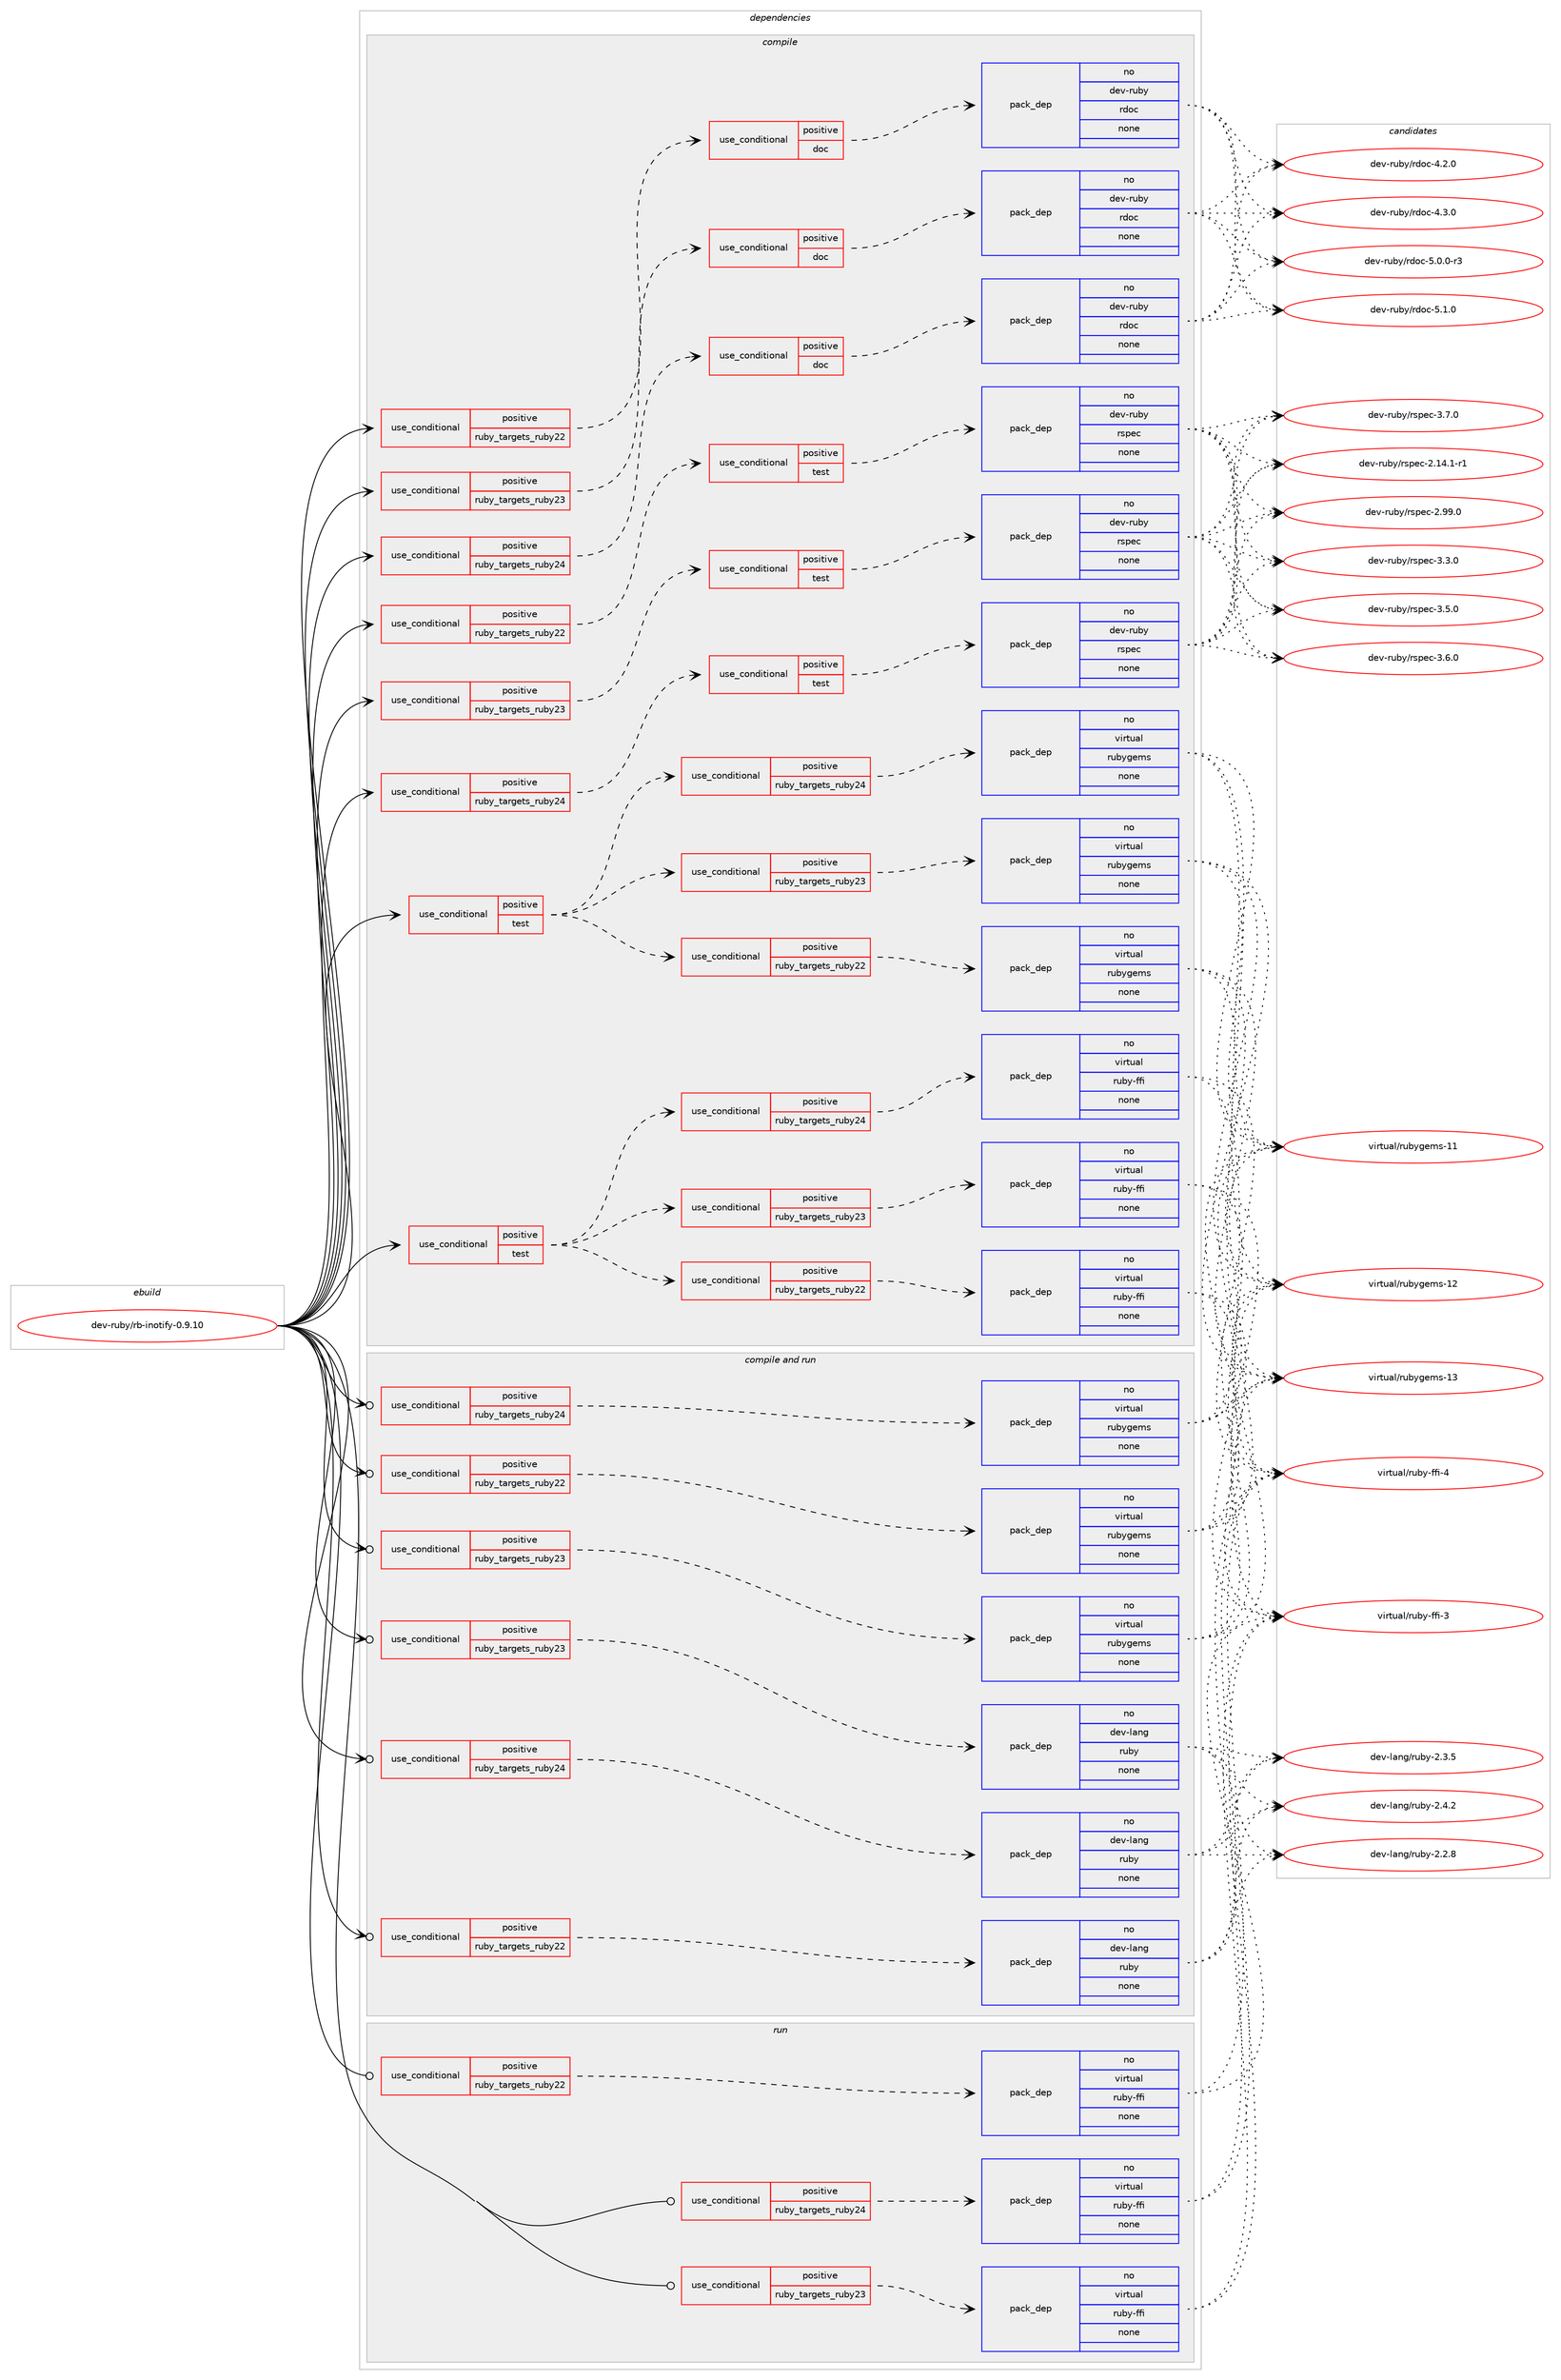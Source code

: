 digraph prolog {

# *************
# Graph options
# *************

newrank=true;
concentrate=true;
compound=true;
graph [rankdir=LR,fontname=Helvetica,fontsize=10,ranksep=1.5];#, ranksep=2.5, nodesep=0.2];
edge  [arrowhead=vee];
node  [fontname=Helvetica,fontsize=10];

# **********
# The ebuild
# **********

subgraph cluster_leftcol {
color=gray;
rank=same;
label=<<i>ebuild</i>>;
id [label="dev-ruby/rb-inotify-0.9.10", color=red, width=4, href="../dev-ruby/rb-inotify-0.9.10.svg"];
}

# ****************
# The dependencies
# ****************

subgraph cluster_midcol {
color=gray;
label=<<i>dependencies</i>>;
subgraph cluster_compile {
fillcolor="#eeeeee";
style=filled;
label=<<i>compile</i>>;
subgraph cond67509 {
dependency259600 [label=<<TABLE BORDER="0" CELLBORDER="1" CELLSPACING="0" CELLPADDING="4"><TR><TD ROWSPAN="3" CELLPADDING="10">use_conditional</TD></TR><TR><TD>positive</TD></TR><TR><TD>ruby_targets_ruby22</TD></TR></TABLE>>, shape=none, color=red];
subgraph cond67510 {
dependency259601 [label=<<TABLE BORDER="0" CELLBORDER="1" CELLSPACING="0" CELLPADDING="4"><TR><TD ROWSPAN="3" CELLPADDING="10">use_conditional</TD></TR><TR><TD>positive</TD></TR><TR><TD>doc</TD></TR></TABLE>>, shape=none, color=red];
subgraph pack187977 {
dependency259602 [label=<<TABLE BORDER="0" CELLBORDER="1" CELLSPACING="0" CELLPADDING="4" WIDTH="220"><TR><TD ROWSPAN="6" CELLPADDING="30">pack_dep</TD></TR><TR><TD WIDTH="110">no</TD></TR><TR><TD>dev-ruby</TD></TR><TR><TD>rdoc</TD></TR><TR><TD>none</TD></TR><TR><TD></TD></TR></TABLE>>, shape=none, color=blue];
}
dependency259601:e -> dependency259602:w [weight=20,style="dashed",arrowhead="vee"];
}
dependency259600:e -> dependency259601:w [weight=20,style="dashed",arrowhead="vee"];
}
id:e -> dependency259600:w [weight=20,style="solid",arrowhead="vee"];
subgraph cond67511 {
dependency259603 [label=<<TABLE BORDER="0" CELLBORDER="1" CELLSPACING="0" CELLPADDING="4"><TR><TD ROWSPAN="3" CELLPADDING="10">use_conditional</TD></TR><TR><TD>positive</TD></TR><TR><TD>ruby_targets_ruby22</TD></TR></TABLE>>, shape=none, color=red];
subgraph cond67512 {
dependency259604 [label=<<TABLE BORDER="0" CELLBORDER="1" CELLSPACING="0" CELLPADDING="4"><TR><TD ROWSPAN="3" CELLPADDING="10">use_conditional</TD></TR><TR><TD>positive</TD></TR><TR><TD>test</TD></TR></TABLE>>, shape=none, color=red];
subgraph pack187978 {
dependency259605 [label=<<TABLE BORDER="0" CELLBORDER="1" CELLSPACING="0" CELLPADDING="4" WIDTH="220"><TR><TD ROWSPAN="6" CELLPADDING="30">pack_dep</TD></TR><TR><TD WIDTH="110">no</TD></TR><TR><TD>dev-ruby</TD></TR><TR><TD>rspec</TD></TR><TR><TD>none</TD></TR><TR><TD></TD></TR></TABLE>>, shape=none, color=blue];
}
dependency259604:e -> dependency259605:w [weight=20,style="dashed",arrowhead="vee"];
}
dependency259603:e -> dependency259604:w [weight=20,style="dashed",arrowhead="vee"];
}
id:e -> dependency259603:w [weight=20,style="solid",arrowhead="vee"];
subgraph cond67513 {
dependency259606 [label=<<TABLE BORDER="0" CELLBORDER="1" CELLSPACING="0" CELLPADDING="4"><TR><TD ROWSPAN="3" CELLPADDING="10">use_conditional</TD></TR><TR><TD>positive</TD></TR><TR><TD>ruby_targets_ruby23</TD></TR></TABLE>>, shape=none, color=red];
subgraph cond67514 {
dependency259607 [label=<<TABLE BORDER="0" CELLBORDER="1" CELLSPACING="0" CELLPADDING="4"><TR><TD ROWSPAN="3" CELLPADDING="10">use_conditional</TD></TR><TR><TD>positive</TD></TR><TR><TD>doc</TD></TR></TABLE>>, shape=none, color=red];
subgraph pack187979 {
dependency259608 [label=<<TABLE BORDER="0" CELLBORDER="1" CELLSPACING="0" CELLPADDING="4" WIDTH="220"><TR><TD ROWSPAN="6" CELLPADDING="30">pack_dep</TD></TR><TR><TD WIDTH="110">no</TD></TR><TR><TD>dev-ruby</TD></TR><TR><TD>rdoc</TD></TR><TR><TD>none</TD></TR><TR><TD></TD></TR></TABLE>>, shape=none, color=blue];
}
dependency259607:e -> dependency259608:w [weight=20,style="dashed",arrowhead="vee"];
}
dependency259606:e -> dependency259607:w [weight=20,style="dashed",arrowhead="vee"];
}
id:e -> dependency259606:w [weight=20,style="solid",arrowhead="vee"];
subgraph cond67515 {
dependency259609 [label=<<TABLE BORDER="0" CELLBORDER="1" CELLSPACING="0" CELLPADDING="4"><TR><TD ROWSPAN="3" CELLPADDING="10">use_conditional</TD></TR><TR><TD>positive</TD></TR><TR><TD>ruby_targets_ruby23</TD></TR></TABLE>>, shape=none, color=red];
subgraph cond67516 {
dependency259610 [label=<<TABLE BORDER="0" CELLBORDER="1" CELLSPACING="0" CELLPADDING="4"><TR><TD ROWSPAN="3" CELLPADDING="10">use_conditional</TD></TR><TR><TD>positive</TD></TR><TR><TD>test</TD></TR></TABLE>>, shape=none, color=red];
subgraph pack187980 {
dependency259611 [label=<<TABLE BORDER="0" CELLBORDER="1" CELLSPACING="0" CELLPADDING="4" WIDTH="220"><TR><TD ROWSPAN="6" CELLPADDING="30">pack_dep</TD></TR><TR><TD WIDTH="110">no</TD></TR><TR><TD>dev-ruby</TD></TR><TR><TD>rspec</TD></TR><TR><TD>none</TD></TR><TR><TD></TD></TR></TABLE>>, shape=none, color=blue];
}
dependency259610:e -> dependency259611:w [weight=20,style="dashed",arrowhead="vee"];
}
dependency259609:e -> dependency259610:w [weight=20,style="dashed",arrowhead="vee"];
}
id:e -> dependency259609:w [weight=20,style="solid",arrowhead="vee"];
subgraph cond67517 {
dependency259612 [label=<<TABLE BORDER="0" CELLBORDER="1" CELLSPACING="0" CELLPADDING="4"><TR><TD ROWSPAN="3" CELLPADDING="10">use_conditional</TD></TR><TR><TD>positive</TD></TR><TR><TD>ruby_targets_ruby24</TD></TR></TABLE>>, shape=none, color=red];
subgraph cond67518 {
dependency259613 [label=<<TABLE BORDER="0" CELLBORDER="1" CELLSPACING="0" CELLPADDING="4"><TR><TD ROWSPAN="3" CELLPADDING="10">use_conditional</TD></TR><TR><TD>positive</TD></TR><TR><TD>doc</TD></TR></TABLE>>, shape=none, color=red];
subgraph pack187981 {
dependency259614 [label=<<TABLE BORDER="0" CELLBORDER="1" CELLSPACING="0" CELLPADDING="4" WIDTH="220"><TR><TD ROWSPAN="6" CELLPADDING="30">pack_dep</TD></TR><TR><TD WIDTH="110">no</TD></TR><TR><TD>dev-ruby</TD></TR><TR><TD>rdoc</TD></TR><TR><TD>none</TD></TR><TR><TD></TD></TR></TABLE>>, shape=none, color=blue];
}
dependency259613:e -> dependency259614:w [weight=20,style="dashed",arrowhead="vee"];
}
dependency259612:e -> dependency259613:w [weight=20,style="dashed",arrowhead="vee"];
}
id:e -> dependency259612:w [weight=20,style="solid",arrowhead="vee"];
subgraph cond67519 {
dependency259615 [label=<<TABLE BORDER="0" CELLBORDER="1" CELLSPACING="0" CELLPADDING="4"><TR><TD ROWSPAN="3" CELLPADDING="10">use_conditional</TD></TR><TR><TD>positive</TD></TR><TR><TD>ruby_targets_ruby24</TD></TR></TABLE>>, shape=none, color=red];
subgraph cond67520 {
dependency259616 [label=<<TABLE BORDER="0" CELLBORDER="1" CELLSPACING="0" CELLPADDING="4"><TR><TD ROWSPAN="3" CELLPADDING="10">use_conditional</TD></TR><TR><TD>positive</TD></TR><TR><TD>test</TD></TR></TABLE>>, shape=none, color=red];
subgraph pack187982 {
dependency259617 [label=<<TABLE BORDER="0" CELLBORDER="1" CELLSPACING="0" CELLPADDING="4" WIDTH="220"><TR><TD ROWSPAN="6" CELLPADDING="30">pack_dep</TD></TR><TR><TD WIDTH="110">no</TD></TR><TR><TD>dev-ruby</TD></TR><TR><TD>rspec</TD></TR><TR><TD>none</TD></TR><TR><TD></TD></TR></TABLE>>, shape=none, color=blue];
}
dependency259616:e -> dependency259617:w [weight=20,style="dashed",arrowhead="vee"];
}
dependency259615:e -> dependency259616:w [weight=20,style="dashed",arrowhead="vee"];
}
id:e -> dependency259615:w [weight=20,style="solid",arrowhead="vee"];
subgraph cond67521 {
dependency259618 [label=<<TABLE BORDER="0" CELLBORDER="1" CELLSPACING="0" CELLPADDING="4"><TR><TD ROWSPAN="3" CELLPADDING="10">use_conditional</TD></TR><TR><TD>positive</TD></TR><TR><TD>test</TD></TR></TABLE>>, shape=none, color=red];
subgraph cond67522 {
dependency259619 [label=<<TABLE BORDER="0" CELLBORDER="1" CELLSPACING="0" CELLPADDING="4"><TR><TD ROWSPAN="3" CELLPADDING="10">use_conditional</TD></TR><TR><TD>positive</TD></TR><TR><TD>ruby_targets_ruby22</TD></TR></TABLE>>, shape=none, color=red];
subgraph pack187983 {
dependency259620 [label=<<TABLE BORDER="0" CELLBORDER="1" CELLSPACING="0" CELLPADDING="4" WIDTH="220"><TR><TD ROWSPAN="6" CELLPADDING="30">pack_dep</TD></TR><TR><TD WIDTH="110">no</TD></TR><TR><TD>virtual</TD></TR><TR><TD>ruby-ffi</TD></TR><TR><TD>none</TD></TR><TR><TD></TD></TR></TABLE>>, shape=none, color=blue];
}
dependency259619:e -> dependency259620:w [weight=20,style="dashed",arrowhead="vee"];
}
dependency259618:e -> dependency259619:w [weight=20,style="dashed",arrowhead="vee"];
subgraph cond67523 {
dependency259621 [label=<<TABLE BORDER="0" CELLBORDER="1" CELLSPACING="0" CELLPADDING="4"><TR><TD ROWSPAN="3" CELLPADDING="10">use_conditional</TD></TR><TR><TD>positive</TD></TR><TR><TD>ruby_targets_ruby23</TD></TR></TABLE>>, shape=none, color=red];
subgraph pack187984 {
dependency259622 [label=<<TABLE BORDER="0" CELLBORDER="1" CELLSPACING="0" CELLPADDING="4" WIDTH="220"><TR><TD ROWSPAN="6" CELLPADDING="30">pack_dep</TD></TR><TR><TD WIDTH="110">no</TD></TR><TR><TD>virtual</TD></TR><TR><TD>ruby-ffi</TD></TR><TR><TD>none</TD></TR><TR><TD></TD></TR></TABLE>>, shape=none, color=blue];
}
dependency259621:e -> dependency259622:w [weight=20,style="dashed",arrowhead="vee"];
}
dependency259618:e -> dependency259621:w [weight=20,style="dashed",arrowhead="vee"];
subgraph cond67524 {
dependency259623 [label=<<TABLE BORDER="0" CELLBORDER="1" CELLSPACING="0" CELLPADDING="4"><TR><TD ROWSPAN="3" CELLPADDING="10">use_conditional</TD></TR><TR><TD>positive</TD></TR><TR><TD>ruby_targets_ruby24</TD></TR></TABLE>>, shape=none, color=red];
subgraph pack187985 {
dependency259624 [label=<<TABLE BORDER="0" CELLBORDER="1" CELLSPACING="0" CELLPADDING="4" WIDTH="220"><TR><TD ROWSPAN="6" CELLPADDING="30">pack_dep</TD></TR><TR><TD WIDTH="110">no</TD></TR><TR><TD>virtual</TD></TR><TR><TD>ruby-ffi</TD></TR><TR><TD>none</TD></TR><TR><TD></TD></TR></TABLE>>, shape=none, color=blue];
}
dependency259623:e -> dependency259624:w [weight=20,style="dashed",arrowhead="vee"];
}
dependency259618:e -> dependency259623:w [weight=20,style="dashed",arrowhead="vee"];
}
id:e -> dependency259618:w [weight=20,style="solid",arrowhead="vee"];
subgraph cond67525 {
dependency259625 [label=<<TABLE BORDER="0" CELLBORDER="1" CELLSPACING="0" CELLPADDING="4"><TR><TD ROWSPAN="3" CELLPADDING="10">use_conditional</TD></TR><TR><TD>positive</TD></TR><TR><TD>test</TD></TR></TABLE>>, shape=none, color=red];
subgraph cond67526 {
dependency259626 [label=<<TABLE BORDER="0" CELLBORDER="1" CELLSPACING="0" CELLPADDING="4"><TR><TD ROWSPAN="3" CELLPADDING="10">use_conditional</TD></TR><TR><TD>positive</TD></TR><TR><TD>ruby_targets_ruby22</TD></TR></TABLE>>, shape=none, color=red];
subgraph pack187986 {
dependency259627 [label=<<TABLE BORDER="0" CELLBORDER="1" CELLSPACING="0" CELLPADDING="4" WIDTH="220"><TR><TD ROWSPAN="6" CELLPADDING="30">pack_dep</TD></TR><TR><TD WIDTH="110">no</TD></TR><TR><TD>virtual</TD></TR><TR><TD>rubygems</TD></TR><TR><TD>none</TD></TR><TR><TD></TD></TR></TABLE>>, shape=none, color=blue];
}
dependency259626:e -> dependency259627:w [weight=20,style="dashed",arrowhead="vee"];
}
dependency259625:e -> dependency259626:w [weight=20,style="dashed",arrowhead="vee"];
subgraph cond67527 {
dependency259628 [label=<<TABLE BORDER="0" CELLBORDER="1" CELLSPACING="0" CELLPADDING="4"><TR><TD ROWSPAN="3" CELLPADDING="10">use_conditional</TD></TR><TR><TD>positive</TD></TR><TR><TD>ruby_targets_ruby23</TD></TR></TABLE>>, shape=none, color=red];
subgraph pack187987 {
dependency259629 [label=<<TABLE BORDER="0" CELLBORDER="1" CELLSPACING="0" CELLPADDING="4" WIDTH="220"><TR><TD ROWSPAN="6" CELLPADDING="30">pack_dep</TD></TR><TR><TD WIDTH="110">no</TD></TR><TR><TD>virtual</TD></TR><TR><TD>rubygems</TD></TR><TR><TD>none</TD></TR><TR><TD></TD></TR></TABLE>>, shape=none, color=blue];
}
dependency259628:e -> dependency259629:w [weight=20,style="dashed",arrowhead="vee"];
}
dependency259625:e -> dependency259628:w [weight=20,style="dashed",arrowhead="vee"];
subgraph cond67528 {
dependency259630 [label=<<TABLE BORDER="0" CELLBORDER="1" CELLSPACING="0" CELLPADDING="4"><TR><TD ROWSPAN="3" CELLPADDING="10">use_conditional</TD></TR><TR><TD>positive</TD></TR><TR><TD>ruby_targets_ruby24</TD></TR></TABLE>>, shape=none, color=red];
subgraph pack187988 {
dependency259631 [label=<<TABLE BORDER="0" CELLBORDER="1" CELLSPACING="0" CELLPADDING="4" WIDTH="220"><TR><TD ROWSPAN="6" CELLPADDING="30">pack_dep</TD></TR><TR><TD WIDTH="110">no</TD></TR><TR><TD>virtual</TD></TR><TR><TD>rubygems</TD></TR><TR><TD>none</TD></TR><TR><TD></TD></TR></TABLE>>, shape=none, color=blue];
}
dependency259630:e -> dependency259631:w [weight=20,style="dashed",arrowhead="vee"];
}
dependency259625:e -> dependency259630:w [weight=20,style="dashed",arrowhead="vee"];
}
id:e -> dependency259625:w [weight=20,style="solid",arrowhead="vee"];
}
subgraph cluster_compileandrun {
fillcolor="#eeeeee";
style=filled;
label=<<i>compile and run</i>>;
subgraph cond67529 {
dependency259632 [label=<<TABLE BORDER="0" CELLBORDER="1" CELLSPACING="0" CELLPADDING="4"><TR><TD ROWSPAN="3" CELLPADDING="10">use_conditional</TD></TR><TR><TD>positive</TD></TR><TR><TD>ruby_targets_ruby22</TD></TR></TABLE>>, shape=none, color=red];
subgraph pack187989 {
dependency259633 [label=<<TABLE BORDER="0" CELLBORDER="1" CELLSPACING="0" CELLPADDING="4" WIDTH="220"><TR><TD ROWSPAN="6" CELLPADDING="30">pack_dep</TD></TR><TR><TD WIDTH="110">no</TD></TR><TR><TD>dev-lang</TD></TR><TR><TD>ruby</TD></TR><TR><TD>none</TD></TR><TR><TD></TD></TR></TABLE>>, shape=none, color=blue];
}
dependency259632:e -> dependency259633:w [weight=20,style="dashed",arrowhead="vee"];
}
id:e -> dependency259632:w [weight=20,style="solid",arrowhead="odotvee"];
subgraph cond67530 {
dependency259634 [label=<<TABLE BORDER="0" CELLBORDER="1" CELLSPACING="0" CELLPADDING="4"><TR><TD ROWSPAN="3" CELLPADDING="10">use_conditional</TD></TR><TR><TD>positive</TD></TR><TR><TD>ruby_targets_ruby22</TD></TR></TABLE>>, shape=none, color=red];
subgraph pack187990 {
dependency259635 [label=<<TABLE BORDER="0" CELLBORDER="1" CELLSPACING="0" CELLPADDING="4" WIDTH="220"><TR><TD ROWSPAN="6" CELLPADDING="30">pack_dep</TD></TR><TR><TD WIDTH="110">no</TD></TR><TR><TD>virtual</TD></TR><TR><TD>rubygems</TD></TR><TR><TD>none</TD></TR><TR><TD></TD></TR></TABLE>>, shape=none, color=blue];
}
dependency259634:e -> dependency259635:w [weight=20,style="dashed",arrowhead="vee"];
}
id:e -> dependency259634:w [weight=20,style="solid",arrowhead="odotvee"];
subgraph cond67531 {
dependency259636 [label=<<TABLE BORDER="0" CELLBORDER="1" CELLSPACING="0" CELLPADDING="4"><TR><TD ROWSPAN="3" CELLPADDING="10">use_conditional</TD></TR><TR><TD>positive</TD></TR><TR><TD>ruby_targets_ruby23</TD></TR></TABLE>>, shape=none, color=red];
subgraph pack187991 {
dependency259637 [label=<<TABLE BORDER="0" CELLBORDER="1" CELLSPACING="0" CELLPADDING="4" WIDTH="220"><TR><TD ROWSPAN="6" CELLPADDING="30">pack_dep</TD></TR><TR><TD WIDTH="110">no</TD></TR><TR><TD>dev-lang</TD></TR><TR><TD>ruby</TD></TR><TR><TD>none</TD></TR><TR><TD></TD></TR></TABLE>>, shape=none, color=blue];
}
dependency259636:e -> dependency259637:w [weight=20,style="dashed",arrowhead="vee"];
}
id:e -> dependency259636:w [weight=20,style="solid",arrowhead="odotvee"];
subgraph cond67532 {
dependency259638 [label=<<TABLE BORDER="0" CELLBORDER="1" CELLSPACING="0" CELLPADDING="4"><TR><TD ROWSPAN="3" CELLPADDING="10">use_conditional</TD></TR><TR><TD>positive</TD></TR><TR><TD>ruby_targets_ruby23</TD></TR></TABLE>>, shape=none, color=red];
subgraph pack187992 {
dependency259639 [label=<<TABLE BORDER="0" CELLBORDER="1" CELLSPACING="0" CELLPADDING="4" WIDTH="220"><TR><TD ROWSPAN="6" CELLPADDING="30">pack_dep</TD></TR><TR><TD WIDTH="110">no</TD></TR><TR><TD>virtual</TD></TR><TR><TD>rubygems</TD></TR><TR><TD>none</TD></TR><TR><TD></TD></TR></TABLE>>, shape=none, color=blue];
}
dependency259638:e -> dependency259639:w [weight=20,style="dashed",arrowhead="vee"];
}
id:e -> dependency259638:w [weight=20,style="solid",arrowhead="odotvee"];
subgraph cond67533 {
dependency259640 [label=<<TABLE BORDER="0" CELLBORDER="1" CELLSPACING="0" CELLPADDING="4"><TR><TD ROWSPAN="3" CELLPADDING="10">use_conditional</TD></TR><TR><TD>positive</TD></TR><TR><TD>ruby_targets_ruby24</TD></TR></TABLE>>, shape=none, color=red];
subgraph pack187993 {
dependency259641 [label=<<TABLE BORDER="0" CELLBORDER="1" CELLSPACING="0" CELLPADDING="4" WIDTH="220"><TR><TD ROWSPAN="6" CELLPADDING="30">pack_dep</TD></TR><TR><TD WIDTH="110">no</TD></TR><TR><TD>dev-lang</TD></TR><TR><TD>ruby</TD></TR><TR><TD>none</TD></TR><TR><TD></TD></TR></TABLE>>, shape=none, color=blue];
}
dependency259640:e -> dependency259641:w [weight=20,style="dashed",arrowhead="vee"];
}
id:e -> dependency259640:w [weight=20,style="solid",arrowhead="odotvee"];
subgraph cond67534 {
dependency259642 [label=<<TABLE BORDER="0" CELLBORDER="1" CELLSPACING="0" CELLPADDING="4"><TR><TD ROWSPAN="3" CELLPADDING="10">use_conditional</TD></TR><TR><TD>positive</TD></TR><TR><TD>ruby_targets_ruby24</TD></TR></TABLE>>, shape=none, color=red];
subgraph pack187994 {
dependency259643 [label=<<TABLE BORDER="0" CELLBORDER="1" CELLSPACING="0" CELLPADDING="4" WIDTH="220"><TR><TD ROWSPAN="6" CELLPADDING="30">pack_dep</TD></TR><TR><TD WIDTH="110">no</TD></TR><TR><TD>virtual</TD></TR><TR><TD>rubygems</TD></TR><TR><TD>none</TD></TR><TR><TD></TD></TR></TABLE>>, shape=none, color=blue];
}
dependency259642:e -> dependency259643:w [weight=20,style="dashed",arrowhead="vee"];
}
id:e -> dependency259642:w [weight=20,style="solid",arrowhead="odotvee"];
}
subgraph cluster_run {
fillcolor="#eeeeee";
style=filled;
label=<<i>run</i>>;
subgraph cond67535 {
dependency259644 [label=<<TABLE BORDER="0" CELLBORDER="1" CELLSPACING="0" CELLPADDING="4"><TR><TD ROWSPAN="3" CELLPADDING="10">use_conditional</TD></TR><TR><TD>positive</TD></TR><TR><TD>ruby_targets_ruby22</TD></TR></TABLE>>, shape=none, color=red];
subgraph pack187995 {
dependency259645 [label=<<TABLE BORDER="0" CELLBORDER="1" CELLSPACING="0" CELLPADDING="4" WIDTH="220"><TR><TD ROWSPAN="6" CELLPADDING="30">pack_dep</TD></TR><TR><TD WIDTH="110">no</TD></TR><TR><TD>virtual</TD></TR><TR><TD>ruby-ffi</TD></TR><TR><TD>none</TD></TR><TR><TD></TD></TR></TABLE>>, shape=none, color=blue];
}
dependency259644:e -> dependency259645:w [weight=20,style="dashed",arrowhead="vee"];
}
id:e -> dependency259644:w [weight=20,style="solid",arrowhead="odot"];
subgraph cond67536 {
dependency259646 [label=<<TABLE BORDER="0" CELLBORDER="1" CELLSPACING="0" CELLPADDING="4"><TR><TD ROWSPAN="3" CELLPADDING="10">use_conditional</TD></TR><TR><TD>positive</TD></TR><TR><TD>ruby_targets_ruby23</TD></TR></TABLE>>, shape=none, color=red];
subgraph pack187996 {
dependency259647 [label=<<TABLE BORDER="0" CELLBORDER="1" CELLSPACING="0" CELLPADDING="4" WIDTH="220"><TR><TD ROWSPAN="6" CELLPADDING="30">pack_dep</TD></TR><TR><TD WIDTH="110">no</TD></TR><TR><TD>virtual</TD></TR><TR><TD>ruby-ffi</TD></TR><TR><TD>none</TD></TR><TR><TD></TD></TR></TABLE>>, shape=none, color=blue];
}
dependency259646:e -> dependency259647:w [weight=20,style="dashed",arrowhead="vee"];
}
id:e -> dependency259646:w [weight=20,style="solid",arrowhead="odot"];
subgraph cond67537 {
dependency259648 [label=<<TABLE BORDER="0" CELLBORDER="1" CELLSPACING="0" CELLPADDING="4"><TR><TD ROWSPAN="3" CELLPADDING="10">use_conditional</TD></TR><TR><TD>positive</TD></TR><TR><TD>ruby_targets_ruby24</TD></TR></TABLE>>, shape=none, color=red];
subgraph pack187997 {
dependency259649 [label=<<TABLE BORDER="0" CELLBORDER="1" CELLSPACING="0" CELLPADDING="4" WIDTH="220"><TR><TD ROWSPAN="6" CELLPADDING="30">pack_dep</TD></TR><TR><TD WIDTH="110">no</TD></TR><TR><TD>virtual</TD></TR><TR><TD>ruby-ffi</TD></TR><TR><TD>none</TD></TR><TR><TD></TD></TR></TABLE>>, shape=none, color=blue];
}
dependency259648:e -> dependency259649:w [weight=20,style="dashed",arrowhead="vee"];
}
id:e -> dependency259648:w [weight=20,style="solid",arrowhead="odot"];
}
}

# **************
# The candidates
# **************

subgraph cluster_choices {
rank=same;
color=gray;
label=<<i>candidates</i>>;

subgraph choice187977 {
color=black;
nodesep=1;
choice10010111845114117981214711410011199455246504648 [label="dev-ruby/rdoc-4.2.0", color=red, width=4,href="../dev-ruby/rdoc-4.2.0.svg"];
choice10010111845114117981214711410011199455246514648 [label="dev-ruby/rdoc-4.3.0", color=red, width=4,href="../dev-ruby/rdoc-4.3.0.svg"];
choice100101118451141179812147114100111994553464846484511451 [label="dev-ruby/rdoc-5.0.0-r3", color=red, width=4,href="../dev-ruby/rdoc-5.0.0-r3.svg"];
choice10010111845114117981214711410011199455346494648 [label="dev-ruby/rdoc-5.1.0", color=red, width=4,href="../dev-ruby/rdoc-5.1.0.svg"];
dependency259602:e -> choice10010111845114117981214711410011199455246504648:w [style=dotted,weight="100"];
dependency259602:e -> choice10010111845114117981214711410011199455246514648:w [style=dotted,weight="100"];
dependency259602:e -> choice100101118451141179812147114100111994553464846484511451:w [style=dotted,weight="100"];
dependency259602:e -> choice10010111845114117981214711410011199455346494648:w [style=dotted,weight="100"];
}
subgraph choice187978 {
color=black;
nodesep=1;
choice10010111845114117981214711411511210199455046495246494511449 [label="dev-ruby/rspec-2.14.1-r1", color=red, width=4,href="../dev-ruby/rspec-2.14.1-r1.svg"];
choice1001011184511411798121471141151121019945504657574648 [label="dev-ruby/rspec-2.99.0", color=red, width=4,href="../dev-ruby/rspec-2.99.0.svg"];
choice10010111845114117981214711411511210199455146514648 [label="dev-ruby/rspec-3.3.0", color=red, width=4,href="../dev-ruby/rspec-3.3.0.svg"];
choice10010111845114117981214711411511210199455146534648 [label="dev-ruby/rspec-3.5.0", color=red, width=4,href="../dev-ruby/rspec-3.5.0.svg"];
choice10010111845114117981214711411511210199455146544648 [label="dev-ruby/rspec-3.6.0", color=red, width=4,href="../dev-ruby/rspec-3.6.0.svg"];
choice10010111845114117981214711411511210199455146554648 [label="dev-ruby/rspec-3.7.0", color=red, width=4,href="../dev-ruby/rspec-3.7.0.svg"];
dependency259605:e -> choice10010111845114117981214711411511210199455046495246494511449:w [style=dotted,weight="100"];
dependency259605:e -> choice1001011184511411798121471141151121019945504657574648:w [style=dotted,weight="100"];
dependency259605:e -> choice10010111845114117981214711411511210199455146514648:w [style=dotted,weight="100"];
dependency259605:e -> choice10010111845114117981214711411511210199455146534648:w [style=dotted,weight="100"];
dependency259605:e -> choice10010111845114117981214711411511210199455146544648:w [style=dotted,weight="100"];
dependency259605:e -> choice10010111845114117981214711411511210199455146554648:w [style=dotted,weight="100"];
}
subgraph choice187979 {
color=black;
nodesep=1;
choice10010111845114117981214711410011199455246504648 [label="dev-ruby/rdoc-4.2.0", color=red, width=4,href="../dev-ruby/rdoc-4.2.0.svg"];
choice10010111845114117981214711410011199455246514648 [label="dev-ruby/rdoc-4.3.0", color=red, width=4,href="../dev-ruby/rdoc-4.3.0.svg"];
choice100101118451141179812147114100111994553464846484511451 [label="dev-ruby/rdoc-5.0.0-r3", color=red, width=4,href="../dev-ruby/rdoc-5.0.0-r3.svg"];
choice10010111845114117981214711410011199455346494648 [label="dev-ruby/rdoc-5.1.0", color=red, width=4,href="../dev-ruby/rdoc-5.1.0.svg"];
dependency259608:e -> choice10010111845114117981214711410011199455246504648:w [style=dotted,weight="100"];
dependency259608:e -> choice10010111845114117981214711410011199455246514648:w [style=dotted,weight="100"];
dependency259608:e -> choice100101118451141179812147114100111994553464846484511451:w [style=dotted,weight="100"];
dependency259608:e -> choice10010111845114117981214711410011199455346494648:w [style=dotted,weight="100"];
}
subgraph choice187980 {
color=black;
nodesep=1;
choice10010111845114117981214711411511210199455046495246494511449 [label="dev-ruby/rspec-2.14.1-r1", color=red, width=4,href="../dev-ruby/rspec-2.14.1-r1.svg"];
choice1001011184511411798121471141151121019945504657574648 [label="dev-ruby/rspec-2.99.0", color=red, width=4,href="../dev-ruby/rspec-2.99.0.svg"];
choice10010111845114117981214711411511210199455146514648 [label="dev-ruby/rspec-3.3.0", color=red, width=4,href="../dev-ruby/rspec-3.3.0.svg"];
choice10010111845114117981214711411511210199455146534648 [label="dev-ruby/rspec-3.5.0", color=red, width=4,href="../dev-ruby/rspec-3.5.0.svg"];
choice10010111845114117981214711411511210199455146544648 [label="dev-ruby/rspec-3.6.0", color=red, width=4,href="../dev-ruby/rspec-3.6.0.svg"];
choice10010111845114117981214711411511210199455146554648 [label="dev-ruby/rspec-3.7.0", color=red, width=4,href="../dev-ruby/rspec-3.7.0.svg"];
dependency259611:e -> choice10010111845114117981214711411511210199455046495246494511449:w [style=dotted,weight="100"];
dependency259611:e -> choice1001011184511411798121471141151121019945504657574648:w [style=dotted,weight="100"];
dependency259611:e -> choice10010111845114117981214711411511210199455146514648:w [style=dotted,weight="100"];
dependency259611:e -> choice10010111845114117981214711411511210199455146534648:w [style=dotted,weight="100"];
dependency259611:e -> choice10010111845114117981214711411511210199455146544648:w [style=dotted,weight="100"];
dependency259611:e -> choice10010111845114117981214711411511210199455146554648:w [style=dotted,weight="100"];
}
subgraph choice187981 {
color=black;
nodesep=1;
choice10010111845114117981214711410011199455246504648 [label="dev-ruby/rdoc-4.2.0", color=red, width=4,href="../dev-ruby/rdoc-4.2.0.svg"];
choice10010111845114117981214711410011199455246514648 [label="dev-ruby/rdoc-4.3.0", color=red, width=4,href="../dev-ruby/rdoc-4.3.0.svg"];
choice100101118451141179812147114100111994553464846484511451 [label="dev-ruby/rdoc-5.0.0-r3", color=red, width=4,href="../dev-ruby/rdoc-5.0.0-r3.svg"];
choice10010111845114117981214711410011199455346494648 [label="dev-ruby/rdoc-5.1.0", color=red, width=4,href="../dev-ruby/rdoc-5.1.0.svg"];
dependency259614:e -> choice10010111845114117981214711410011199455246504648:w [style=dotted,weight="100"];
dependency259614:e -> choice10010111845114117981214711410011199455246514648:w [style=dotted,weight="100"];
dependency259614:e -> choice100101118451141179812147114100111994553464846484511451:w [style=dotted,weight="100"];
dependency259614:e -> choice10010111845114117981214711410011199455346494648:w [style=dotted,weight="100"];
}
subgraph choice187982 {
color=black;
nodesep=1;
choice10010111845114117981214711411511210199455046495246494511449 [label="dev-ruby/rspec-2.14.1-r1", color=red, width=4,href="../dev-ruby/rspec-2.14.1-r1.svg"];
choice1001011184511411798121471141151121019945504657574648 [label="dev-ruby/rspec-2.99.0", color=red, width=4,href="../dev-ruby/rspec-2.99.0.svg"];
choice10010111845114117981214711411511210199455146514648 [label="dev-ruby/rspec-3.3.0", color=red, width=4,href="../dev-ruby/rspec-3.3.0.svg"];
choice10010111845114117981214711411511210199455146534648 [label="dev-ruby/rspec-3.5.0", color=red, width=4,href="../dev-ruby/rspec-3.5.0.svg"];
choice10010111845114117981214711411511210199455146544648 [label="dev-ruby/rspec-3.6.0", color=red, width=4,href="../dev-ruby/rspec-3.6.0.svg"];
choice10010111845114117981214711411511210199455146554648 [label="dev-ruby/rspec-3.7.0", color=red, width=4,href="../dev-ruby/rspec-3.7.0.svg"];
dependency259617:e -> choice10010111845114117981214711411511210199455046495246494511449:w [style=dotted,weight="100"];
dependency259617:e -> choice1001011184511411798121471141151121019945504657574648:w [style=dotted,weight="100"];
dependency259617:e -> choice10010111845114117981214711411511210199455146514648:w [style=dotted,weight="100"];
dependency259617:e -> choice10010111845114117981214711411511210199455146534648:w [style=dotted,weight="100"];
dependency259617:e -> choice10010111845114117981214711411511210199455146544648:w [style=dotted,weight="100"];
dependency259617:e -> choice10010111845114117981214711411511210199455146554648:w [style=dotted,weight="100"];
}
subgraph choice187983 {
color=black;
nodesep=1;
choice118105114116117971084711411798121451021021054551 [label="virtual/ruby-ffi-3", color=red, width=4,href="../virtual/ruby-ffi-3.svg"];
choice118105114116117971084711411798121451021021054552 [label="virtual/ruby-ffi-4", color=red, width=4,href="../virtual/ruby-ffi-4.svg"];
dependency259620:e -> choice118105114116117971084711411798121451021021054551:w [style=dotted,weight="100"];
dependency259620:e -> choice118105114116117971084711411798121451021021054552:w [style=dotted,weight="100"];
}
subgraph choice187984 {
color=black;
nodesep=1;
choice118105114116117971084711411798121451021021054551 [label="virtual/ruby-ffi-3", color=red, width=4,href="../virtual/ruby-ffi-3.svg"];
choice118105114116117971084711411798121451021021054552 [label="virtual/ruby-ffi-4", color=red, width=4,href="../virtual/ruby-ffi-4.svg"];
dependency259622:e -> choice118105114116117971084711411798121451021021054551:w [style=dotted,weight="100"];
dependency259622:e -> choice118105114116117971084711411798121451021021054552:w [style=dotted,weight="100"];
}
subgraph choice187985 {
color=black;
nodesep=1;
choice118105114116117971084711411798121451021021054551 [label="virtual/ruby-ffi-3", color=red, width=4,href="../virtual/ruby-ffi-3.svg"];
choice118105114116117971084711411798121451021021054552 [label="virtual/ruby-ffi-4", color=red, width=4,href="../virtual/ruby-ffi-4.svg"];
dependency259624:e -> choice118105114116117971084711411798121451021021054551:w [style=dotted,weight="100"];
dependency259624:e -> choice118105114116117971084711411798121451021021054552:w [style=dotted,weight="100"];
}
subgraph choice187986 {
color=black;
nodesep=1;
choice118105114116117971084711411798121103101109115454949 [label="virtual/rubygems-11", color=red, width=4,href="../virtual/rubygems-11.svg"];
choice118105114116117971084711411798121103101109115454950 [label="virtual/rubygems-12", color=red, width=4,href="../virtual/rubygems-12.svg"];
choice118105114116117971084711411798121103101109115454951 [label="virtual/rubygems-13", color=red, width=4,href="../virtual/rubygems-13.svg"];
dependency259627:e -> choice118105114116117971084711411798121103101109115454949:w [style=dotted,weight="100"];
dependency259627:e -> choice118105114116117971084711411798121103101109115454950:w [style=dotted,weight="100"];
dependency259627:e -> choice118105114116117971084711411798121103101109115454951:w [style=dotted,weight="100"];
}
subgraph choice187987 {
color=black;
nodesep=1;
choice118105114116117971084711411798121103101109115454949 [label="virtual/rubygems-11", color=red, width=4,href="../virtual/rubygems-11.svg"];
choice118105114116117971084711411798121103101109115454950 [label="virtual/rubygems-12", color=red, width=4,href="../virtual/rubygems-12.svg"];
choice118105114116117971084711411798121103101109115454951 [label="virtual/rubygems-13", color=red, width=4,href="../virtual/rubygems-13.svg"];
dependency259629:e -> choice118105114116117971084711411798121103101109115454949:w [style=dotted,weight="100"];
dependency259629:e -> choice118105114116117971084711411798121103101109115454950:w [style=dotted,weight="100"];
dependency259629:e -> choice118105114116117971084711411798121103101109115454951:w [style=dotted,weight="100"];
}
subgraph choice187988 {
color=black;
nodesep=1;
choice118105114116117971084711411798121103101109115454949 [label="virtual/rubygems-11", color=red, width=4,href="../virtual/rubygems-11.svg"];
choice118105114116117971084711411798121103101109115454950 [label="virtual/rubygems-12", color=red, width=4,href="../virtual/rubygems-12.svg"];
choice118105114116117971084711411798121103101109115454951 [label="virtual/rubygems-13", color=red, width=4,href="../virtual/rubygems-13.svg"];
dependency259631:e -> choice118105114116117971084711411798121103101109115454949:w [style=dotted,weight="100"];
dependency259631:e -> choice118105114116117971084711411798121103101109115454950:w [style=dotted,weight="100"];
dependency259631:e -> choice118105114116117971084711411798121103101109115454951:w [style=dotted,weight="100"];
}
subgraph choice187989 {
color=black;
nodesep=1;
choice10010111845108971101034711411798121455046504656 [label="dev-lang/ruby-2.2.8", color=red, width=4,href="../dev-lang/ruby-2.2.8.svg"];
choice10010111845108971101034711411798121455046514653 [label="dev-lang/ruby-2.3.5", color=red, width=4,href="../dev-lang/ruby-2.3.5.svg"];
choice10010111845108971101034711411798121455046524650 [label="dev-lang/ruby-2.4.2", color=red, width=4,href="../dev-lang/ruby-2.4.2.svg"];
dependency259633:e -> choice10010111845108971101034711411798121455046504656:w [style=dotted,weight="100"];
dependency259633:e -> choice10010111845108971101034711411798121455046514653:w [style=dotted,weight="100"];
dependency259633:e -> choice10010111845108971101034711411798121455046524650:w [style=dotted,weight="100"];
}
subgraph choice187990 {
color=black;
nodesep=1;
choice118105114116117971084711411798121103101109115454949 [label="virtual/rubygems-11", color=red, width=4,href="../virtual/rubygems-11.svg"];
choice118105114116117971084711411798121103101109115454950 [label="virtual/rubygems-12", color=red, width=4,href="../virtual/rubygems-12.svg"];
choice118105114116117971084711411798121103101109115454951 [label="virtual/rubygems-13", color=red, width=4,href="../virtual/rubygems-13.svg"];
dependency259635:e -> choice118105114116117971084711411798121103101109115454949:w [style=dotted,weight="100"];
dependency259635:e -> choice118105114116117971084711411798121103101109115454950:w [style=dotted,weight="100"];
dependency259635:e -> choice118105114116117971084711411798121103101109115454951:w [style=dotted,weight="100"];
}
subgraph choice187991 {
color=black;
nodesep=1;
choice10010111845108971101034711411798121455046504656 [label="dev-lang/ruby-2.2.8", color=red, width=4,href="../dev-lang/ruby-2.2.8.svg"];
choice10010111845108971101034711411798121455046514653 [label="dev-lang/ruby-2.3.5", color=red, width=4,href="../dev-lang/ruby-2.3.5.svg"];
choice10010111845108971101034711411798121455046524650 [label="dev-lang/ruby-2.4.2", color=red, width=4,href="../dev-lang/ruby-2.4.2.svg"];
dependency259637:e -> choice10010111845108971101034711411798121455046504656:w [style=dotted,weight="100"];
dependency259637:e -> choice10010111845108971101034711411798121455046514653:w [style=dotted,weight="100"];
dependency259637:e -> choice10010111845108971101034711411798121455046524650:w [style=dotted,weight="100"];
}
subgraph choice187992 {
color=black;
nodesep=1;
choice118105114116117971084711411798121103101109115454949 [label="virtual/rubygems-11", color=red, width=4,href="../virtual/rubygems-11.svg"];
choice118105114116117971084711411798121103101109115454950 [label="virtual/rubygems-12", color=red, width=4,href="../virtual/rubygems-12.svg"];
choice118105114116117971084711411798121103101109115454951 [label="virtual/rubygems-13", color=red, width=4,href="../virtual/rubygems-13.svg"];
dependency259639:e -> choice118105114116117971084711411798121103101109115454949:w [style=dotted,weight="100"];
dependency259639:e -> choice118105114116117971084711411798121103101109115454950:w [style=dotted,weight="100"];
dependency259639:e -> choice118105114116117971084711411798121103101109115454951:w [style=dotted,weight="100"];
}
subgraph choice187993 {
color=black;
nodesep=1;
choice10010111845108971101034711411798121455046504656 [label="dev-lang/ruby-2.2.8", color=red, width=4,href="../dev-lang/ruby-2.2.8.svg"];
choice10010111845108971101034711411798121455046514653 [label="dev-lang/ruby-2.3.5", color=red, width=4,href="../dev-lang/ruby-2.3.5.svg"];
choice10010111845108971101034711411798121455046524650 [label="dev-lang/ruby-2.4.2", color=red, width=4,href="../dev-lang/ruby-2.4.2.svg"];
dependency259641:e -> choice10010111845108971101034711411798121455046504656:w [style=dotted,weight="100"];
dependency259641:e -> choice10010111845108971101034711411798121455046514653:w [style=dotted,weight="100"];
dependency259641:e -> choice10010111845108971101034711411798121455046524650:w [style=dotted,weight="100"];
}
subgraph choice187994 {
color=black;
nodesep=1;
choice118105114116117971084711411798121103101109115454949 [label="virtual/rubygems-11", color=red, width=4,href="../virtual/rubygems-11.svg"];
choice118105114116117971084711411798121103101109115454950 [label="virtual/rubygems-12", color=red, width=4,href="../virtual/rubygems-12.svg"];
choice118105114116117971084711411798121103101109115454951 [label="virtual/rubygems-13", color=red, width=4,href="../virtual/rubygems-13.svg"];
dependency259643:e -> choice118105114116117971084711411798121103101109115454949:w [style=dotted,weight="100"];
dependency259643:e -> choice118105114116117971084711411798121103101109115454950:w [style=dotted,weight="100"];
dependency259643:e -> choice118105114116117971084711411798121103101109115454951:w [style=dotted,weight="100"];
}
subgraph choice187995 {
color=black;
nodesep=1;
choice118105114116117971084711411798121451021021054551 [label="virtual/ruby-ffi-3", color=red, width=4,href="../virtual/ruby-ffi-3.svg"];
choice118105114116117971084711411798121451021021054552 [label="virtual/ruby-ffi-4", color=red, width=4,href="../virtual/ruby-ffi-4.svg"];
dependency259645:e -> choice118105114116117971084711411798121451021021054551:w [style=dotted,weight="100"];
dependency259645:e -> choice118105114116117971084711411798121451021021054552:w [style=dotted,weight="100"];
}
subgraph choice187996 {
color=black;
nodesep=1;
choice118105114116117971084711411798121451021021054551 [label="virtual/ruby-ffi-3", color=red, width=4,href="../virtual/ruby-ffi-3.svg"];
choice118105114116117971084711411798121451021021054552 [label="virtual/ruby-ffi-4", color=red, width=4,href="../virtual/ruby-ffi-4.svg"];
dependency259647:e -> choice118105114116117971084711411798121451021021054551:w [style=dotted,weight="100"];
dependency259647:e -> choice118105114116117971084711411798121451021021054552:w [style=dotted,weight="100"];
}
subgraph choice187997 {
color=black;
nodesep=1;
choice118105114116117971084711411798121451021021054551 [label="virtual/ruby-ffi-3", color=red, width=4,href="../virtual/ruby-ffi-3.svg"];
choice118105114116117971084711411798121451021021054552 [label="virtual/ruby-ffi-4", color=red, width=4,href="../virtual/ruby-ffi-4.svg"];
dependency259649:e -> choice118105114116117971084711411798121451021021054551:w [style=dotted,weight="100"];
dependency259649:e -> choice118105114116117971084711411798121451021021054552:w [style=dotted,weight="100"];
}
}

}
